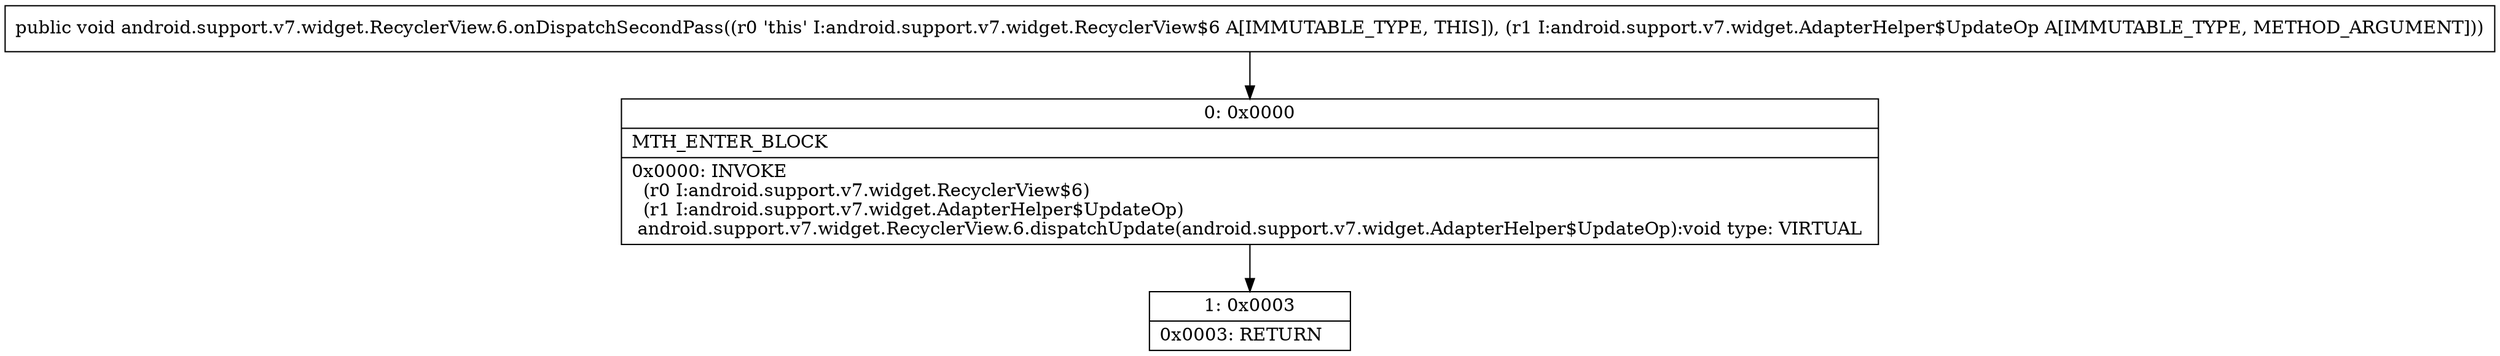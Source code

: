 digraph "CFG forandroid.support.v7.widget.RecyclerView.6.onDispatchSecondPass(Landroid\/support\/v7\/widget\/AdapterHelper$UpdateOp;)V" {
Node_0 [shape=record,label="{0\:\ 0x0000|MTH_ENTER_BLOCK\l|0x0000: INVOKE  \l  (r0 I:android.support.v7.widget.RecyclerView$6)\l  (r1 I:android.support.v7.widget.AdapterHelper$UpdateOp)\l android.support.v7.widget.RecyclerView.6.dispatchUpdate(android.support.v7.widget.AdapterHelper$UpdateOp):void type: VIRTUAL \l}"];
Node_1 [shape=record,label="{1\:\ 0x0003|0x0003: RETURN   \l}"];
MethodNode[shape=record,label="{public void android.support.v7.widget.RecyclerView.6.onDispatchSecondPass((r0 'this' I:android.support.v7.widget.RecyclerView$6 A[IMMUTABLE_TYPE, THIS]), (r1 I:android.support.v7.widget.AdapterHelper$UpdateOp A[IMMUTABLE_TYPE, METHOD_ARGUMENT])) }"];
MethodNode -> Node_0;
Node_0 -> Node_1;
}

